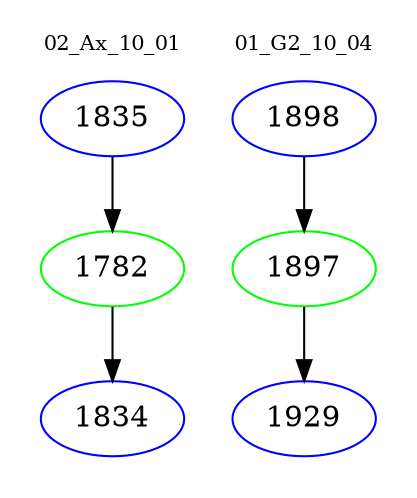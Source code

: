 digraph{
subgraph cluster_0 {
color = white
label = "02_Ax_10_01";
fontsize=10;
T0_1835 [label="1835", color="blue"]
T0_1835 -> T0_1782 [color="black"]
T0_1782 [label="1782", color="green"]
T0_1782 -> T0_1834 [color="black"]
T0_1834 [label="1834", color="blue"]
}
subgraph cluster_1 {
color = white
label = "01_G2_10_04";
fontsize=10;
T1_1898 [label="1898", color="blue"]
T1_1898 -> T1_1897 [color="black"]
T1_1897 [label="1897", color="green"]
T1_1897 -> T1_1929 [color="black"]
T1_1929 [label="1929", color="blue"]
}
}
